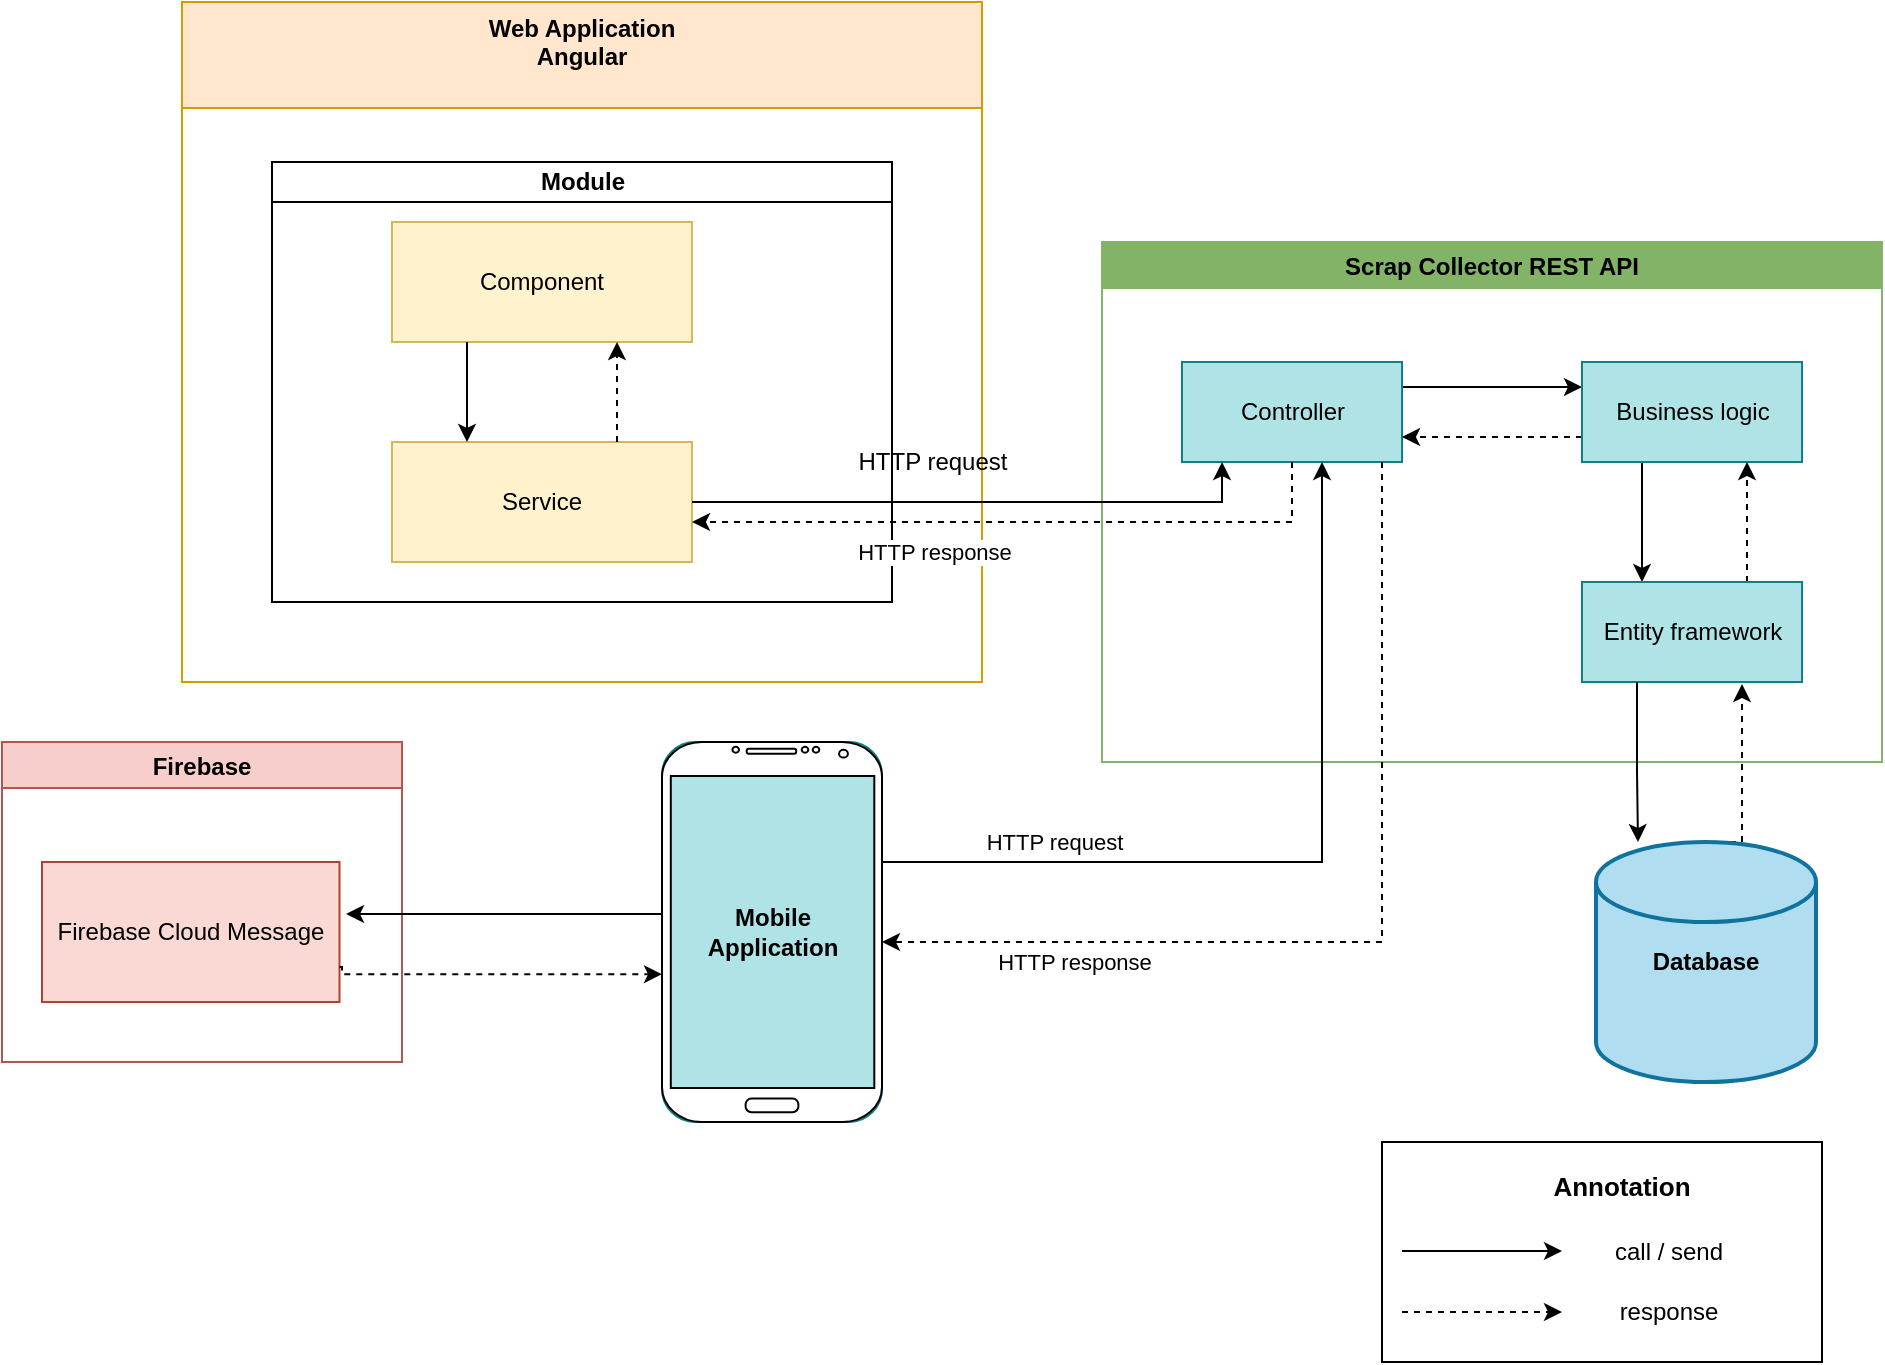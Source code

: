 <mxfile version="12.8.5" type="device"><diagram id="P3vGkdMUJb0rrzFjH5gJ" name="Page-1"><mxGraphModel dx="1865" dy="1722" grid="1" gridSize="10" guides="1" tooltips="1" connect="1" arrows="1" fold="1" page="1" pageScale="1" pageWidth="827" pageHeight="1169" math="0" shadow="0"><root><mxCell id="0"/><mxCell id="1" parent="0"/><mxCell id="AZVtRSgpu6I1IWtLpxLr-1" value="return" style="edgeStyle=orthogonalEdgeStyle;rounded=0;orthogonalLoop=1;jettySize=auto;html=1;exitX=0.5;exitY=0;exitDx=0;exitDy=0;exitPerimeter=0;fontFamily=Helvetica;align=center;dashed=1;noLabel=1;fontColor=none;" edge="1" parent="1" source="AZVtRSgpu6I1IWtLpxLr-2"><mxGeometry x="-0.01" y="-20" relative="1" as="geometry"><mxPoint x="790" y="271" as="targetPoint"/><Array as="points"><mxPoint x="790" y="350"/><mxPoint x="790" y="271"/></Array><mxPoint as="offset"/></mxGeometry></mxCell><mxCell id="AZVtRSgpu6I1IWtLpxLr-2" value="&lt;b&gt;Database&lt;/b&gt;" style="strokeWidth=2;html=1;shape=mxgraph.flowchart.database;whiteSpace=wrap;fillColor=#b1ddf0;strokeColor=#10739e;" vertex="1" parent="1"><mxGeometry x="717" y="350" width="110" height="120" as="geometry"/></mxCell><mxCell id="AZVtRSgpu6I1IWtLpxLr-3" value="Scrap Collector REST API" style="swimlane;fillColor=#82B366;strokeColor=#82B366;rounded=0;" vertex="1" parent="1"><mxGeometry x="470" y="50" width="390" height="260" as="geometry"><mxRectangle x="470" y="30" width="220" height="23" as="alternateBounds"/></mxGeometry></mxCell><mxCell id="AZVtRSgpu6I1IWtLpxLr-4" value="call" style="edgeStyle=orthogonalEdgeStyle;rounded=0;orthogonalLoop=1;jettySize=auto;exitX=1;exitY=0.25;exitDx=0;exitDy=0;entryX=0;entryY=0.25;entryDx=0;entryDy=0;fontStyle=0;align=center;verticalAlign=middle;html=1;fontFamily=Helvetica;noLabel=1;fontColor=none;" edge="1" parent="AZVtRSgpu6I1IWtLpxLr-3" source="AZVtRSgpu6I1IWtLpxLr-5" target="AZVtRSgpu6I1IWtLpxLr-8"><mxGeometry x="0.111" y="16" relative="1" as="geometry"><Array as="points"><mxPoint x="200" y="73"/><mxPoint x="200" y="73"/></Array><mxPoint x="-10" y="4" as="offset"/></mxGeometry></mxCell><mxCell id="AZVtRSgpu6I1IWtLpxLr-5" value="Controller" style="html=1;strokeColor=#0e8088;fillColor=#b0e3e6;" vertex="1" parent="AZVtRSgpu6I1IWtLpxLr-3"><mxGeometry x="40" y="60" width="110" height="50" as="geometry"/></mxCell><mxCell id="AZVtRSgpu6I1IWtLpxLr-6" value="call" style="edgeStyle=orthogonalEdgeStyle;rounded=0;orthogonalLoop=1;jettySize=auto;html=1;noLabel=1;fontColor=none;" edge="1" parent="AZVtRSgpu6I1IWtLpxLr-3" source="AZVtRSgpu6I1IWtLpxLr-8" target="AZVtRSgpu6I1IWtLpxLr-10"><mxGeometry y="-20" relative="1" as="geometry"><Array as="points"><mxPoint x="270" y="140"/><mxPoint x="270" y="140"/></Array><mxPoint as="offset"/></mxGeometry></mxCell><mxCell id="AZVtRSgpu6I1IWtLpxLr-7" value="return" style="edgeStyle=orthogonalEdgeStyle;rounded=0;orthogonalLoop=1;jettySize=auto;html=1;exitX=0;exitY=0.75;exitDx=0;exitDy=0;entryX=1;entryY=0.75;entryDx=0;entryDy=0;dashed=1;fontFamily=Helvetica;align=center;noLabel=1;fontColor=none;" edge="1" parent="AZVtRSgpu6I1IWtLpxLr-3" source="AZVtRSgpu6I1IWtLpxLr-8" target="AZVtRSgpu6I1IWtLpxLr-5"><mxGeometry x="0.111" y="13" relative="1" as="geometry"><mxPoint as="offset"/></mxGeometry></mxCell><mxCell id="AZVtRSgpu6I1IWtLpxLr-8" value="Business logic" style="html=1;strokeColor=#0e8088;fillColor=#b0e3e6;" vertex="1" parent="AZVtRSgpu6I1IWtLpxLr-3"><mxGeometry x="240" y="60" width="110" height="50" as="geometry"/></mxCell><mxCell id="AZVtRSgpu6I1IWtLpxLr-9" value="return" style="edgeStyle=orthogonalEdgeStyle;rounded=0;orthogonalLoop=1;jettySize=auto;html=1;exitX=0.75;exitY=0;exitDx=0;exitDy=0;entryX=0.75;entryY=1;entryDx=0;entryDy=0;dashed=1;fontFamily=Helvetica;align=center;noLabel=1;fontColor=none;" edge="1" parent="AZVtRSgpu6I1IWtLpxLr-3" source="AZVtRSgpu6I1IWtLpxLr-10" target="AZVtRSgpu6I1IWtLpxLr-8"><mxGeometry y="-27" relative="1" as="geometry"><mxPoint x="1" as="offset"/></mxGeometry></mxCell><mxCell id="AZVtRSgpu6I1IWtLpxLr-10" value="Entity framework" style="html=1;strokeColor=#0e8088;fillColor=#b0e3e6;" vertex="1" parent="AZVtRSgpu6I1IWtLpxLr-3"><mxGeometry x="240" y="170" width="110" height="50" as="geometry"/></mxCell><mxCell id="AZVtRSgpu6I1IWtLpxLr-11" value="Firebase" style="swimlane;fillColor=#f8cecc;strokeColor=#b85450;" vertex="1" parent="1"><mxGeometry x="-80" y="300" width="200" height="160" as="geometry"/></mxCell><mxCell id="AZVtRSgpu6I1IWtLpxLr-12" value="Firebase Cloud Message" style="html=1;strokeColor=#ae4132;fillColor=#fad9d5;" vertex="1" parent="AZVtRSgpu6I1IWtLpxLr-11"><mxGeometry x="20" y="60" width="148.75" height="70" as="geometry"/></mxCell><mxCell id="AZVtRSgpu6I1IWtLpxLr-13" value="Web Application&#xA;Angular&#xA;" style="swimlane;fillColor=#ffe6cc;strokeColor=#d79b00;startSize=53;rounded=0;swimlaneLine=1;glass=0;comic=0;shadow=0;" vertex="1" parent="1"><mxGeometry x="10" y="-70" width="400" height="340" as="geometry"/></mxCell><mxCell id="AZVtRSgpu6I1IWtLpxLr-14" value="HTTP request" style="text;html=1;align=center;verticalAlign=middle;resizable=0;points=[];autosize=1;" vertex="1" parent="AZVtRSgpu6I1IWtLpxLr-13"><mxGeometry x="330" y="220" width="90" height="20" as="geometry"/></mxCell><mxCell id="AZVtRSgpu6I1IWtLpxLr-15" value="Module" style="swimlane;html=1;startSize=20;horizontal=1;containerType=tree;rounded=0;" vertex="1" parent="AZVtRSgpu6I1IWtLpxLr-13"><mxGeometry x="45" y="80" width="310" height="220" as="geometry"/></mxCell><mxCell id="AZVtRSgpu6I1IWtLpxLr-16" value="Service" style="rounded=0;whiteSpace=wrap;html=1;fillColor=#fff2cc;strokeColor=#d6b656;" vertex="1" parent="AZVtRSgpu6I1IWtLpxLr-15"><mxGeometry x="60" y="140" width="150" height="60" as="geometry"/></mxCell><mxCell id="AZVtRSgpu6I1IWtLpxLr-17" value="Component" style="rounded=0;whiteSpace=wrap;html=1;fillColor=#fff2cc;strokeColor=#d6b656;" vertex="1" parent="AZVtRSgpu6I1IWtLpxLr-15"><mxGeometry x="60" y="30" width="150" height="60" as="geometry"/></mxCell><mxCell id="AZVtRSgpu6I1IWtLpxLr-18" style="edgeStyle=orthogonalEdgeStyle;rounded=0;orthogonalLoop=1;jettySize=auto;html=1;exitX=0.25;exitY=1;exitDx=0;exitDy=0;entryX=0.25;entryY=0;entryDx=0;entryDy=0;" edge="1" parent="AZVtRSgpu6I1IWtLpxLr-15" source="AZVtRSgpu6I1IWtLpxLr-17" target="AZVtRSgpu6I1IWtLpxLr-16"><mxGeometry relative="1" as="geometry"/></mxCell><mxCell id="AZVtRSgpu6I1IWtLpxLr-19" style="edgeStyle=orthogonalEdgeStyle;rounded=0;orthogonalLoop=1;jettySize=auto;html=1;exitX=0.75;exitY=0;exitDx=0;exitDy=0;entryX=0.75;entryY=1;entryDx=0;entryDy=0;dashed=1;fontColor=none;noLabel=1;" edge="1" parent="AZVtRSgpu6I1IWtLpxLr-15" source="AZVtRSgpu6I1IWtLpxLr-16" target="AZVtRSgpu6I1IWtLpxLr-17"><mxGeometry relative="1" as="geometry"/></mxCell><mxCell id="AZVtRSgpu6I1IWtLpxLr-20" value="" style="text;html=1;align=center;verticalAlign=middle;resizable=0;points=[];autosize=1;" vertex="1" parent="AZVtRSgpu6I1IWtLpxLr-15"><mxGeometry x="185" y="100" width="50" height="40" as="geometry"/></mxCell><mxCell id="AZVtRSgpu6I1IWtLpxLr-21" value="" style="text;html=1;align=center;verticalAlign=middle;resizable=0;points=[];autosize=1;" vertex="1" parent="AZVtRSgpu6I1IWtLpxLr-15"><mxGeometry x="50" y="100" width="50" height="40" as="geometry"/></mxCell><mxCell id="AZVtRSgpu6I1IWtLpxLr-22" value="" style="group;fillColor=#b0e3e6;strokeColor=#0e8088;rounded=1;gradientColor=none;" vertex="1" connectable="0" parent="1"><mxGeometry x="250" y="300" width="110" height="190" as="geometry"/></mxCell><mxCell id="AZVtRSgpu6I1IWtLpxLr-23" value="" style="verticalLabelPosition=bottom;verticalAlign=top;html=1;shadow=0;dashed=0;strokeWidth=1;shape=mxgraph.android.phone2;strokeColor=#000000;fillColor=#FFFFFF;fontColor=#333333;" vertex="1" parent="AZVtRSgpu6I1IWtLpxLr-22"><mxGeometry width="110" height="190" as="geometry"/></mxCell><mxCell id="AZVtRSgpu6I1IWtLpxLr-24" value="&lt;div&gt;Mobile &lt;br&gt;&lt;/div&gt;&lt;div&gt;Application&lt;/div&gt;" style="text;html=1;align=center;verticalAlign=middle;resizable=0;points=[];autosize=1;fontStyle=1" vertex="1" parent="AZVtRSgpu6I1IWtLpxLr-22"><mxGeometry x="15" y="80" width="80" height="30" as="geometry"/></mxCell><mxCell id="AZVtRSgpu6I1IWtLpxLr-25" value="query" style="edgeStyle=orthogonalEdgeStyle;rounded=0;orthogonalLoop=1;jettySize=auto;html=1;exitX=0.25;exitY=1;exitDx=0;exitDy=0;fontFamily=Helvetica;align=center;noLabel=1;fontColor=none;" edge="1" parent="1" source="AZVtRSgpu6I1IWtLpxLr-10"><mxGeometry x="-0.25" y="-27" relative="1" as="geometry"><mxPoint x="738" y="350" as="targetPoint"/><Array as="points"><mxPoint x="738" y="315"/><mxPoint x="738" y="315"/></Array><mxPoint as="offset"/></mxGeometry></mxCell><mxCell id="AZVtRSgpu6I1IWtLpxLr-26" value="HTTP request" style="edgeStyle=orthogonalEdgeStyle;rounded=0;orthogonalLoop=1;jettySize=auto;html=1;fontFamily=Helvetica;align=center;" edge="1" parent="1" source="AZVtRSgpu6I1IWtLpxLr-23"><mxGeometry x="-0.59" y="10" relative="1" as="geometry"><mxPoint x="580" y="160" as="targetPoint"/><Array as="points"><mxPoint x="580" y="360"/><mxPoint x="580" y="160"/></Array><mxPoint as="offset"/></mxGeometry></mxCell><mxCell id="AZVtRSgpu6I1IWtLpxLr-27" value="HTTP response" style="edgeStyle=orthogonalEdgeStyle;rounded=0;orthogonalLoop=1;jettySize=auto;html=1;fontFamily=Helvetica;align=center;dashed=1;" edge="1" parent="1" source="AZVtRSgpu6I1IWtLpxLr-5"><mxGeometry x="0.609" y="10" relative="1" as="geometry"><mxPoint x="360" y="400" as="targetPoint"/><Array as="points"><mxPoint x="610" y="400"/></Array><mxPoint as="offset"/></mxGeometry></mxCell><mxCell id="AZVtRSgpu6I1IWtLpxLr-28" value="HTTP response" style="edgeStyle=orthogonalEdgeStyle;rounded=0;orthogonalLoop=1;jettySize=auto;html=1;fontFamily=Helvetica;align=center;dashed=1;" edge="1" parent="1" source="AZVtRSgpu6I1IWtLpxLr-5"><mxGeometry x="0.267" y="15" relative="1" as="geometry"><mxPoint x="265" y="190" as="targetPoint"/><Array as="points"><mxPoint x="565" y="190"/><mxPoint x="265" y="190"/></Array><mxPoint as="offset"/></mxGeometry></mxCell><mxCell id="AZVtRSgpu6I1IWtLpxLr-29" value="call" style="edgeStyle=orthogonalEdgeStyle;rounded=0;orthogonalLoop=1;jettySize=auto;html=1;entryX=1.022;entryY=0.371;entryDx=0;entryDy=0;entryPerimeter=0;fontFamily=Helvetica;align=center;noLabel=1;fontColor=none;" edge="1" parent="1" source="AZVtRSgpu6I1IWtLpxLr-23" target="AZVtRSgpu6I1IWtLpxLr-12"><mxGeometry x="0.019" y="-16" relative="1" as="geometry"><Array as="points"><mxPoint x="210" y="386"/><mxPoint x="210" y="386"/></Array><mxPoint as="offset"/></mxGeometry></mxCell><mxCell id="AZVtRSgpu6I1IWtLpxLr-30" value="return" style="edgeStyle=orthogonalEdgeStyle;rounded=0;orthogonalLoop=1;jettySize=auto;html=1;exitX=1;exitY=0.75;exitDx=0;exitDy=0;entryX=0;entryY=0.611;entryDx=0;entryDy=0;entryPerimeter=0;fontFamily=Helvetica;align=center;dashed=1;noLabel=1;fontColor=none;" edge="1" parent="1" source="AZVtRSgpu6I1IWtLpxLr-12" target="AZVtRSgpu6I1IWtLpxLr-23"><mxGeometry x="0.022" y="-14" relative="1" as="geometry"><Array as="points"><mxPoint x="90" y="416"/></Array><mxPoint as="offset"/></mxGeometry></mxCell><mxCell id="AZVtRSgpu6I1IWtLpxLr-31" style="edgeStyle=orthogonalEdgeStyle;rounded=0;orthogonalLoop=1;jettySize=auto;html=1;entryX=0.182;entryY=1;entryDx=0;entryDy=0;entryPerimeter=0;" edge="1" parent="1" source="AZVtRSgpu6I1IWtLpxLr-16" target="AZVtRSgpu6I1IWtLpxLr-5"><mxGeometry relative="1" as="geometry"><Array as="points"><mxPoint x="530" y="180"/></Array></mxGeometry></mxCell><mxCell id="AZVtRSgpu6I1IWtLpxLr-34" value="" style="rounded=0;whiteSpace=wrap;html=1;fontColor=none;" vertex="1" parent="1"><mxGeometry x="610" y="500" width="220" height="110" as="geometry"/></mxCell><mxCell id="AZVtRSgpu6I1IWtLpxLr-37" value="&lt;div style=&quot;font-size: 13px&quot;&gt;&lt;font style=&quot;font-size: 13px&quot;&gt;&lt;b&gt;Annotation&lt;/b&gt;&lt;/font&gt;&lt;/div&gt;&lt;div style=&quot;font-size: 13px&quot;&gt;&lt;font style=&quot;font-size: 13px&quot;&gt;&lt;b&gt;&lt;br&gt;&lt;/b&gt;&lt;/font&gt;&lt;/div&gt;" style="text;html=1;strokeColor=none;fillColor=none;align=center;verticalAlign=middle;whiteSpace=wrap;rounded=0;fontColor=none;" vertex="1" parent="1"><mxGeometry x="710" y="520" width="40" height="20" as="geometry"/></mxCell><mxCell id="AZVtRSgpu6I1IWtLpxLr-40" value="" style="endArrow=classic;html=1;fontColor=none;" edge="1" parent="1"><mxGeometry width="50" height="50" relative="1" as="geometry"><mxPoint x="620" y="554.5" as="sourcePoint"/><mxPoint x="700" y="554.5" as="targetPoint"/></mxGeometry></mxCell><mxCell id="AZVtRSgpu6I1IWtLpxLr-41" value="" style="endArrow=classic;html=1;fontColor=none;dashed=1;" edge="1" parent="1"><mxGeometry width="50" height="50" relative="1" as="geometry"><mxPoint x="620" y="585" as="sourcePoint"/><mxPoint x="700" y="585" as="targetPoint"/></mxGeometry></mxCell><mxCell id="AZVtRSgpu6I1IWtLpxLr-42" value="call / send" style="text;html=1;strokeColor=none;fillColor=none;align=center;verticalAlign=middle;whiteSpace=wrap;rounded=0;fontColor=none;" vertex="1" parent="1"><mxGeometry x="717" y="545" width="73" height="20" as="geometry"/></mxCell><mxCell id="AZVtRSgpu6I1IWtLpxLr-43" value="response" style="text;html=1;strokeColor=none;fillColor=none;align=center;verticalAlign=middle;whiteSpace=wrap;rounded=0;fontColor=none;" vertex="1" parent="1"><mxGeometry x="717" y="575" width="73" height="20" as="geometry"/></mxCell></root></mxGraphModel></diagram></mxfile>